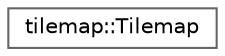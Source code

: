 digraph "Graphical Class Hierarchy"
{
 // LATEX_PDF_SIZE
  bgcolor="transparent";
  edge [fontname=Helvetica,fontsize=10,labelfontname=Helvetica,labelfontsize=10];
  node [fontname=Helvetica,fontsize=10,shape=box,height=0.2,width=0.4];
  rankdir="LR";
  Node0 [id="Node000000",label="tilemap::Tilemap",height=0.2,width=0.4,color="grey40", fillcolor="white", style="filled",URL="$classtilemap_1_1_tilemap.html",tooltip="Tilemap class that takes a 2D array of integers and builds game objects from it."];
}
